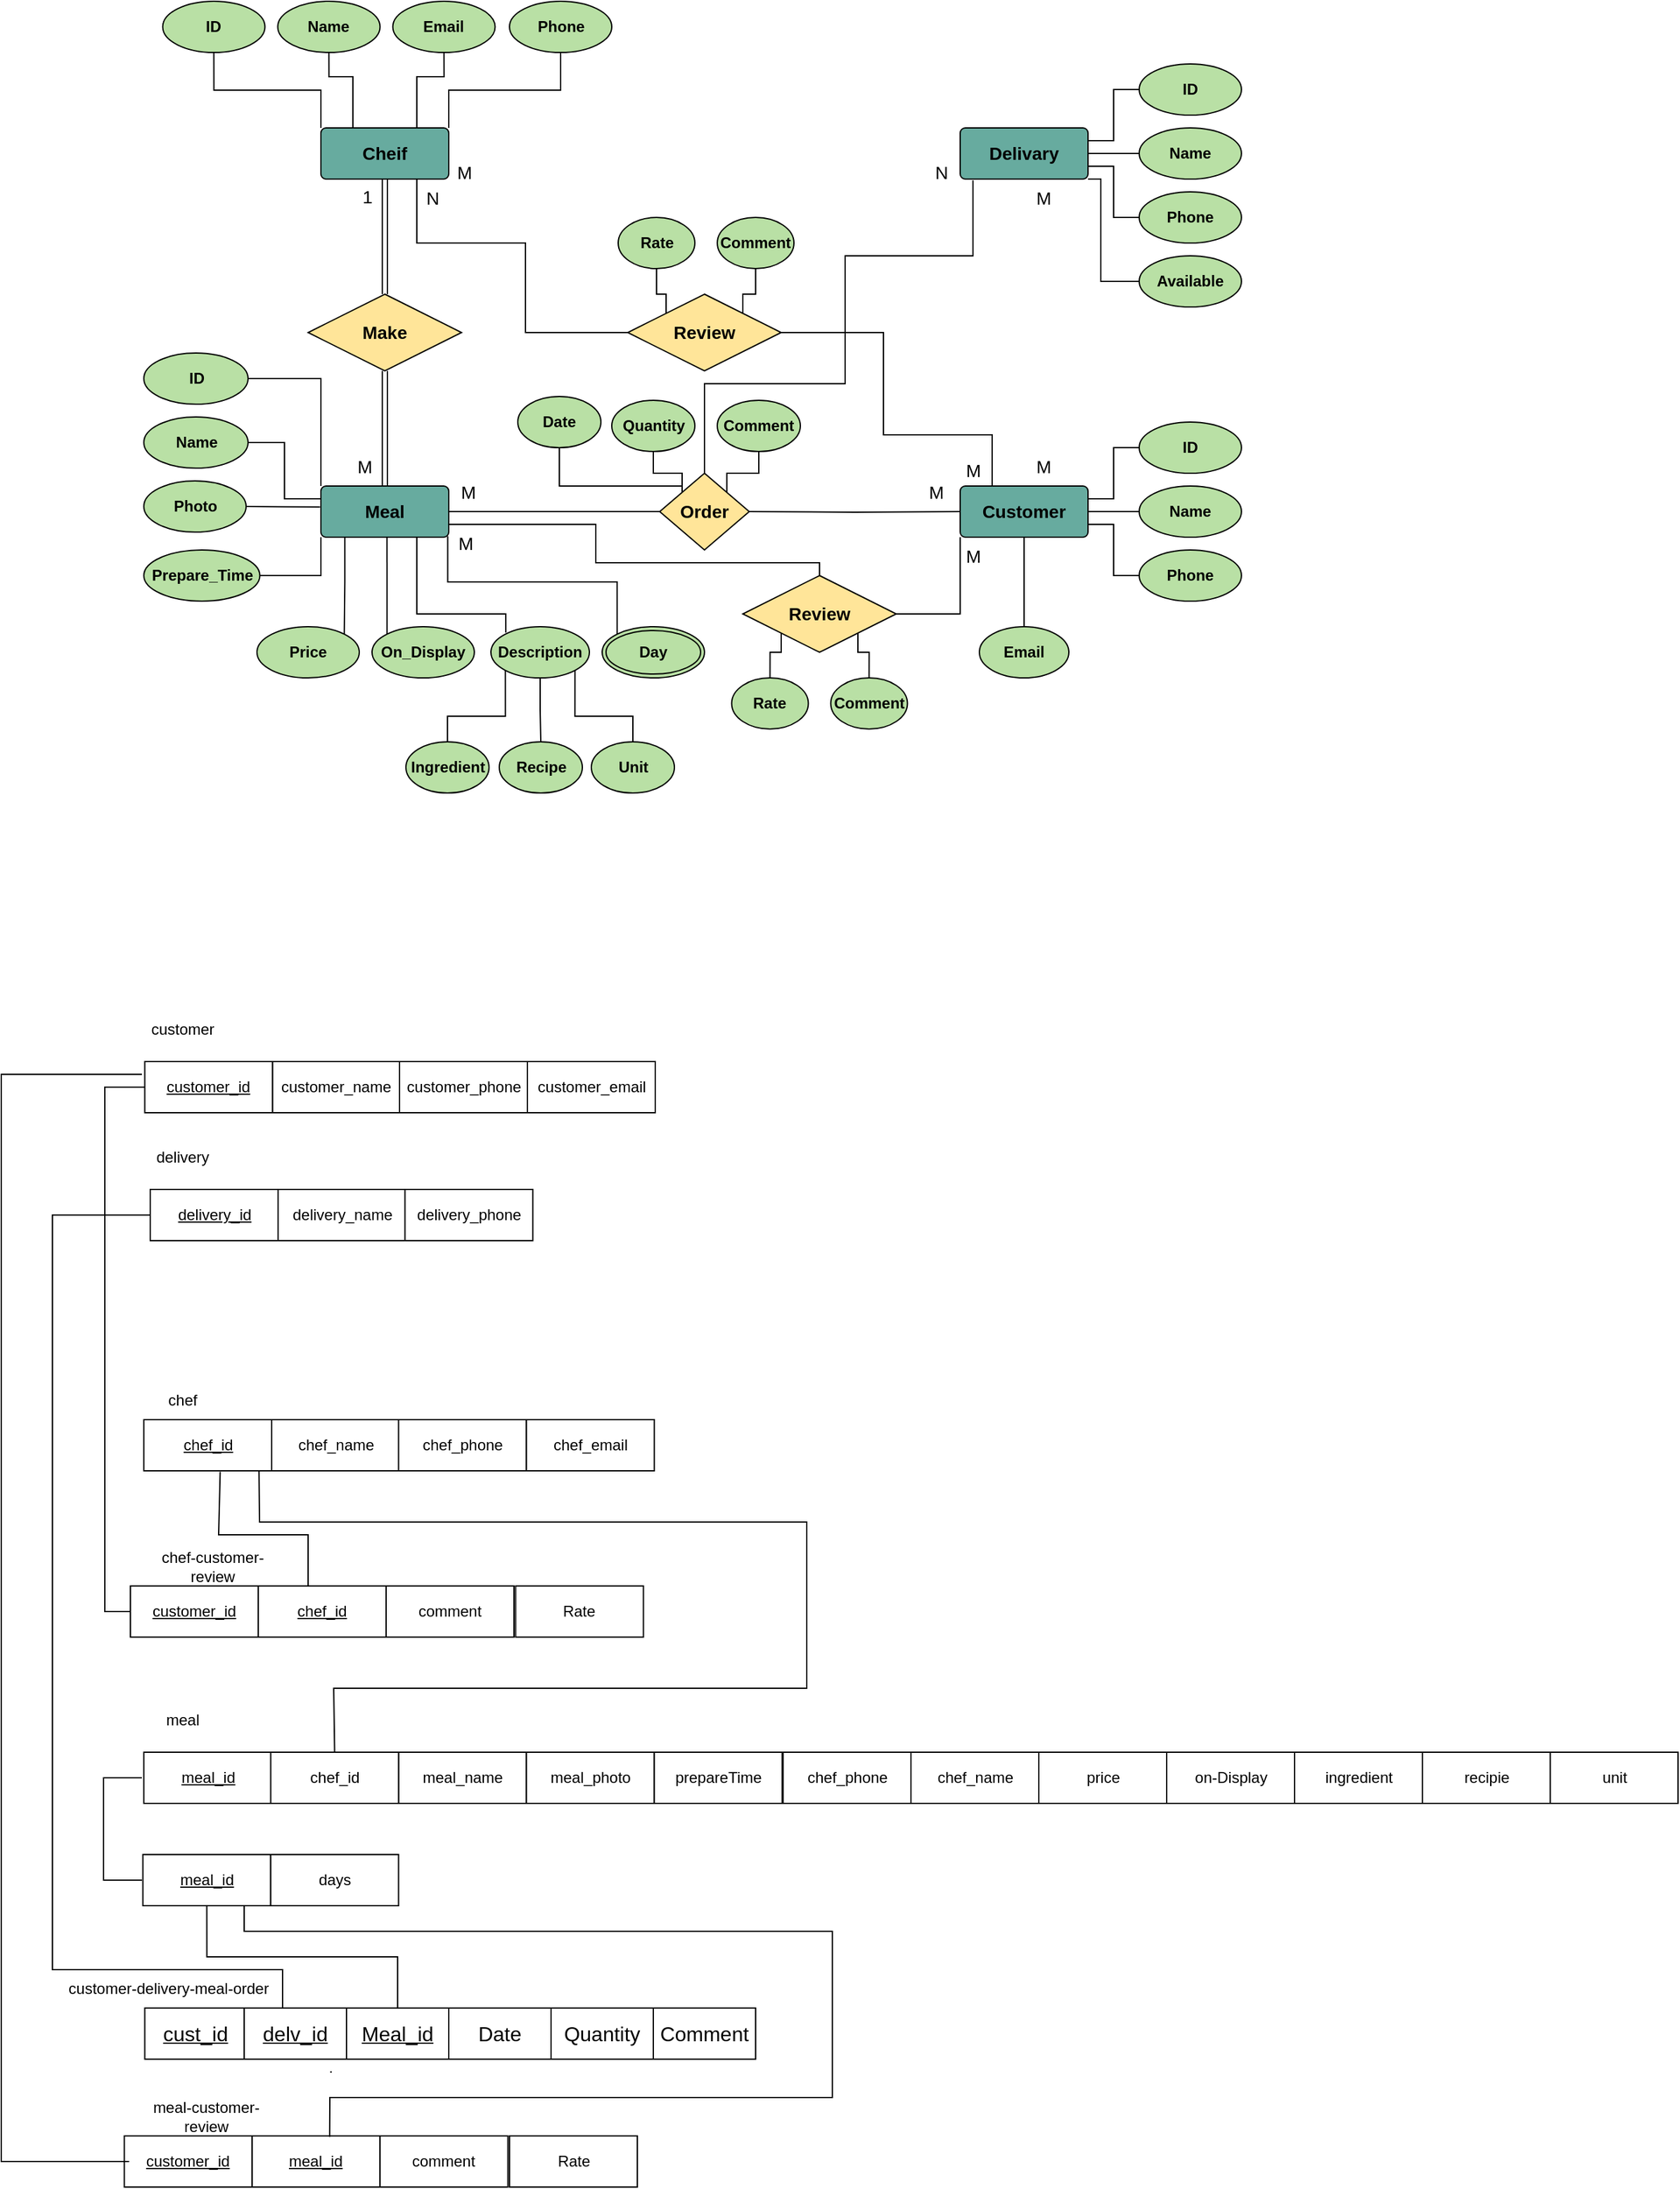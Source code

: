 <mxfile version="26.2.2">
  <diagram id="R2lEEEUBdFMjLlhIrx00" name="Page-1">
    <mxGraphModel dx="1709" dy="660" grid="1" gridSize="10" guides="1" tooltips="1" connect="1" arrows="1" fold="1" page="0" pageScale="1" pageWidth="850" pageHeight="1100" math="0" shadow="0" extFonts="Permanent Marker^https://fonts.googleapis.com/css?family=Permanent+Marker">
      <root>
        <mxCell id="0" />
        <mxCell id="1" parent="0" />
        <mxCell id="Lpeci8m2jpbfjFyEtbMd-5" style="edgeStyle=orthogonalEdgeStyle;rounded=0;orthogonalLoop=1;jettySize=auto;html=1;entryX=0.5;entryY=0;entryDx=0;entryDy=0;endArrow=none;startFill=0;shape=link;" parent="1" source="Lpeci8m2jpbfjFyEtbMd-7" target="Lpeci8m2jpbfjFyEtbMd-26" edge="1">
          <mxGeometry relative="1" as="geometry" />
        </mxCell>
        <mxCell id="Lpeci8m2jpbfjFyEtbMd-109" style="edgeStyle=orthogonalEdgeStyle;rounded=0;orthogonalLoop=1;jettySize=auto;html=1;exitX=0;exitY=0;exitDx=0;exitDy=0;entryX=0.5;entryY=1;entryDx=0;entryDy=0;endArrow=none;startFill=0;" parent="1" source="Lpeci8m2jpbfjFyEtbMd-7" target="Lpeci8m2jpbfjFyEtbMd-8" edge="1">
          <mxGeometry relative="1" as="geometry" />
        </mxCell>
        <mxCell id="Lpeci8m2jpbfjFyEtbMd-110" style="edgeStyle=orthogonalEdgeStyle;rounded=0;orthogonalLoop=1;jettySize=auto;html=1;exitX=0.25;exitY=0;exitDx=0;exitDy=0;entryX=0.5;entryY=1;entryDx=0;entryDy=0;endArrow=none;startFill=0;" parent="1" source="Lpeci8m2jpbfjFyEtbMd-7" target="Lpeci8m2jpbfjFyEtbMd-16" edge="1">
          <mxGeometry relative="1" as="geometry">
            <Array as="points">
              <mxPoint x="-15" y="80" />
              <mxPoint x="-34" y="80" />
            </Array>
          </mxGeometry>
        </mxCell>
        <mxCell id="Lpeci8m2jpbfjFyEtbMd-111" style="edgeStyle=orthogonalEdgeStyle;rounded=0;orthogonalLoop=1;jettySize=auto;html=1;exitX=0.75;exitY=0;exitDx=0;exitDy=0;entryX=0.5;entryY=1;entryDx=0;entryDy=0;endArrow=none;startFill=0;" parent="1" source="Lpeci8m2jpbfjFyEtbMd-7" target="Lpeci8m2jpbfjFyEtbMd-19" edge="1">
          <mxGeometry relative="1" as="geometry">
            <Array as="points">
              <mxPoint x="35" y="80" />
              <mxPoint x="56" y="80" />
            </Array>
          </mxGeometry>
        </mxCell>
        <mxCell id="Lpeci8m2jpbfjFyEtbMd-136" style="edgeStyle=orthogonalEdgeStyle;rounded=0;orthogonalLoop=1;jettySize=auto;html=1;exitX=1;exitY=0;exitDx=0;exitDy=0;entryX=0.5;entryY=1;entryDx=0;entryDy=0;endArrow=none;startFill=0;" parent="1" source="Lpeci8m2jpbfjFyEtbMd-7" target="Lpeci8m2jpbfjFyEtbMd-116" edge="1">
          <mxGeometry relative="1" as="geometry" />
        </mxCell>
        <mxCell id="Lpeci8m2jpbfjFyEtbMd-7" value="&lt;font style=&quot;font-size: 14px;&quot;&gt;&lt;b&gt;Cheif&lt;/b&gt;&lt;/font&gt;" style="rounded=1;arcSize=10;whiteSpace=wrap;html=1;align=center;fillColor=#67AB9F;" parent="1" vertex="1">
          <mxGeometry x="-40" y="120" width="100" height="40" as="geometry" />
        </mxCell>
        <mxCell id="Lpeci8m2jpbfjFyEtbMd-8" value="&lt;b&gt;ID&lt;/b&gt;" style="ellipse;whiteSpace=wrap;html=1;align=center;fillColor=#B9E0A5;" parent="1" vertex="1">
          <mxGeometry x="-163.75" y="21" width="80" height="40" as="geometry" />
        </mxCell>
        <mxCell id="Lpeci8m2jpbfjFyEtbMd-11" style="edgeStyle=orthogonalEdgeStyle;rounded=0;orthogonalLoop=1;jettySize=auto;html=1;entryX=0;entryY=0.5;entryDx=0;entryDy=0;endArrow=none;startFill=0;" parent="1" source="Lpeci8m2jpbfjFyEtbMd-15" target="Lpeci8m2jpbfjFyEtbMd-18" edge="1">
          <mxGeometry relative="1" as="geometry" />
        </mxCell>
        <mxCell id="Lpeci8m2jpbfjFyEtbMd-12" style="edgeStyle=orthogonalEdgeStyle;rounded=0;orthogonalLoop=1;jettySize=auto;html=1;exitX=1;exitY=0.25;exitDx=0;exitDy=0;entryX=0;entryY=0.5;entryDx=0;entryDy=0;endArrow=none;startFill=0;" parent="1" source="Lpeci8m2jpbfjFyEtbMd-15" target="Lpeci8m2jpbfjFyEtbMd-17" edge="1">
          <mxGeometry relative="1" as="geometry" />
        </mxCell>
        <mxCell id="Lpeci8m2jpbfjFyEtbMd-13" style="edgeStyle=orthogonalEdgeStyle;rounded=0;orthogonalLoop=1;jettySize=auto;html=1;exitX=1;exitY=0.75;exitDx=0;exitDy=0;entryX=0;entryY=0.5;entryDx=0;entryDy=0;endArrow=none;startFill=0;" parent="1" source="Lpeci8m2jpbfjFyEtbMd-15" target="Lpeci8m2jpbfjFyEtbMd-44" edge="1">
          <mxGeometry relative="1" as="geometry" />
        </mxCell>
        <mxCell id="Lpeci8m2jpbfjFyEtbMd-15" value="&lt;font style=&quot;font-size: 14px;&quot;&gt;&lt;b&gt;Delivary&lt;/b&gt;&lt;/font&gt;" style="rounded=1;arcSize=10;whiteSpace=wrap;html=1;align=center;fillColor=#67AB9F;" parent="1" vertex="1">
          <mxGeometry x="460" y="120" width="100" height="40" as="geometry" />
        </mxCell>
        <mxCell id="Lpeci8m2jpbfjFyEtbMd-16" value="&lt;b&gt;Name&lt;/b&gt;" style="ellipse;whiteSpace=wrap;html=1;align=center;fillColor=#B9E0A5;" parent="1" vertex="1">
          <mxGeometry x="-73.75" y="21" width="80" height="40" as="geometry" />
        </mxCell>
        <mxCell id="Lpeci8m2jpbfjFyEtbMd-17" value="&lt;b&gt;ID&lt;/b&gt;" style="ellipse;whiteSpace=wrap;html=1;align=center;fillColor=#B9E0A5;" parent="1" vertex="1">
          <mxGeometry x="600" y="70" width="80" height="40" as="geometry" />
        </mxCell>
        <mxCell id="Lpeci8m2jpbfjFyEtbMd-18" value="&lt;b&gt;Name&lt;/b&gt;" style="ellipse;whiteSpace=wrap;html=1;align=center;fillColor=#B9E0A5;" parent="1" vertex="1">
          <mxGeometry x="600" y="120" width="80" height="40" as="geometry" />
        </mxCell>
        <mxCell id="Lpeci8m2jpbfjFyEtbMd-19" value="&lt;b&gt;Email&lt;/b&gt;" style="ellipse;whiteSpace=wrap;html=1;align=center;fillColor=#B9E0A5;" parent="1" vertex="1">
          <mxGeometry x="16.25" y="21" width="80" height="40" as="geometry" />
        </mxCell>
        <mxCell id="Lpeci8m2jpbfjFyEtbMd-89" style="edgeStyle=orthogonalEdgeStyle;rounded=0;orthogonalLoop=1;jettySize=auto;html=1;exitX=0.187;exitY=1;exitDx=0;exitDy=0;entryX=1;entryY=0;entryDx=0;entryDy=0;exitPerimeter=0;endArrow=none;startFill=0;" parent="1" source="Lpeci8m2jpbfjFyEtbMd-24" target="Lpeci8m2jpbfjFyEtbMd-30" edge="1">
          <mxGeometry relative="1" as="geometry" />
        </mxCell>
        <mxCell id="Lpeci8m2jpbfjFyEtbMd-90" style="edgeStyle=orthogonalEdgeStyle;rounded=0;orthogonalLoop=1;jettySize=auto;html=1;exitX=0.517;exitY=1.007;exitDx=0;exitDy=0;entryX=0;entryY=0;entryDx=0;entryDy=0;endArrow=none;startFill=0;exitPerimeter=0;" parent="1" source="Lpeci8m2jpbfjFyEtbMd-24" target="Lpeci8m2jpbfjFyEtbMd-87" edge="1">
          <mxGeometry relative="1" as="geometry" />
        </mxCell>
        <mxCell id="Lpeci8m2jpbfjFyEtbMd-91" style="edgeStyle=orthogonalEdgeStyle;rounded=0;orthogonalLoop=1;jettySize=auto;html=1;exitX=0.75;exitY=1;exitDx=0;exitDy=0;entryX=0.151;entryY=0.117;entryDx=0;entryDy=0;endArrow=none;startFill=0;entryPerimeter=0;" parent="1" source="Lpeci8m2jpbfjFyEtbMd-24" target="Lpeci8m2jpbfjFyEtbMd-31" edge="1">
          <mxGeometry relative="1" as="geometry">
            <Array as="points">
              <mxPoint x="35" y="500" />
              <mxPoint x="105" y="500" />
            </Array>
          </mxGeometry>
        </mxCell>
        <mxCell id="Lpeci8m2jpbfjFyEtbMd-94" style="edgeStyle=orthogonalEdgeStyle;rounded=0;orthogonalLoop=1;jettySize=auto;html=1;exitX=0.992;exitY=0.98;exitDx=0;exitDy=0;entryX=0;entryY=0;entryDx=0;entryDy=0;endArrow=none;startFill=0;exitPerimeter=0;" parent="1" source="Lpeci8m2jpbfjFyEtbMd-24" target="Lpeci8m2jpbfjFyEtbMd-93" edge="1">
          <mxGeometry relative="1" as="geometry" />
        </mxCell>
        <mxCell id="Lpeci8m2jpbfjFyEtbMd-119" style="edgeStyle=orthogonalEdgeStyle;rounded=0;orthogonalLoop=1;jettySize=auto;html=1;exitX=0;exitY=0;exitDx=0;exitDy=0;entryX=1;entryY=0.5;entryDx=0;entryDy=0;endArrow=none;startFill=0;" parent="1" source="Lpeci8m2jpbfjFyEtbMd-24" target="Lpeci8m2jpbfjFyEtbMd-80" edge="1">
          <mxGeometry relative="1" as="geometry" />
        </mxCell>
        <mxCell id="Lpeci8m2jpbfjFyEtbMd-120" style="edgeStyle=orthogonalEdgeStyle;rounded=0;orthogonalLoop=1;jettySize=auto;html=1;exitX=0;exitY=0.25;exitDx=0;exitDy=0;entryX=1;entryY=0.5;entryDx=0;entryDy=0;endArrow=none;startFill=0;" parent="1" source="Lpeci8m2jpbfjFyEtbMd-24" target="Lpeci8m2jpbfjFyEtbMd-82" edge="1">
          <mxGeometry relative="1" as="geometry" />
        </mxCell>
        <mxCell id="Lpeci8m2jpbfjFyEtbMd-121" style="edgeStyle=orthogonalEdgeStyle;rounded=0;orthogonalLoop=1;jettySize=auto;html=1;entryX=1;entryY=0.5;entryDx=0;entryDy=0;endArrow=none;startFill=0;exitX=-0.007;exitY=0.408;exitDx=0;exitDy=0;exitPerimeter=0;" parent="1" source="Lpeci8m2jpbfjFyEtbMd-24" target="Lpeci8m2jpbfjFyEtbMd-29" edge="1">
          <mxGeometry relative="1" as="geometry" />
        </mxCell>
        <mxCell id="Lpeci8m2jpbfjFyEtbMd-122" style="edgeStyle=orthogonalEdgeStyle;rounded=0;orthogonalLoop=1;jettySize=auto;html=1;exitX=0;exitY=1;exitDx=0;exitDy=0;entryX=1;entryY=0.5;entryDx=0;entryDy=0;endArrow=none;startFill=0;" parent="1" source="Lpeci8m2jpbfjFyEtbMd-24" target="Lpeci8m2jpbfjFyEtbMd-118" edge="1">
          <mxGeometry relative="1" as="geometry" />
        </mxCell>
        <mxCell id="Lpeci8m2jpbfjFyEtbMd-24" value="&lt;font style=&quot;font-size: 14px;&quot;&gt;&lt;b&gt;Meal&lt;/b&gt;&lt;/font&gt;" style="rounded=1;arcSize=10;whiteSpace=wrap;html=1;align=center;fillColor=#67AB9F;" parent="1" vertex="1">
          <mxGeometry x="-40" y="400" width="100" height="40" as="geometry" />
        </mxCell>
        <mxCell id="Lpeci8m2jpbfjFyEtbMd-25" style="edgeStyle=orthogonalEdgeStyle;rounded=0;orthogonalLoop=1;jettySize=auto;html=1;entryX=0.5;entryY=0;entryDx=0;entryDy=0;endArrow=none;startFill=0;shape=link;" parent="1" source="Lpeci8m2jpbfjFyEtbMd-26" target="Lpeci8m2jpbfjFyEtbMd-24" edge="1">
          <mxGeometry relative="1" as="geometry" />
        </mxCell>
        <mxCell id="Lpeci8m2jpbfjFyEtbMd-26" value="&lt;b&gt;&lt;font style=&quot;font-size: 14px;&quot;&gt;Make&lt;/font&gt;&lt;/b&gt;" style="shape=rhombus;perimeter=rhombusPerimeter;whiteSpace=wrap;html=1;align=center;fillColor=#FFE599;" parent="1" vertex="1">
          <mxGeometry x="-50" y="250" width="120" height="60" as="geometry" />
        </mxCell>
        <mxCell id="Lpeci8m2jpbfjFyEtbMd-29" value="&lt;font style=&quot;font-size: 12px;&quot;&gt;&lt;b style=&quot;&quot;&gt;Photo&lt;/b&gt;&lt;/font&gt;" style="ellipse;whiteSpace=wrap;html=1;align=center;fillColor=#B9E0A5;" parent="1" vertex="1">
          <mxGeometry x="-178.5" y="396" width="80" height="40" as="geometry" />
        </mxCell>
        <mxCell id="Lpeci8m2jpbfjFyEtbMd-30" value="&lt;font style=&quot;font-size: 12px;&quot;&gt;&lt;b&gt;Price&lt;/b&gt;&lt;/font&gt;" style="ellipse;whiteSpace=wrap;html=1;align=center;fillColor=#B9E0A5;" parent="1" vertex="1">
          <mxGeometry x="-90" y="510" width="80" height="40" as="geometry" />
        </mxCell>
        <mxCell id="Lpeci8m2jpbfjFyEtbMd-102" style="edgeStyle=orthogonalEdgeStyle;rounded=0;orthogonalLoop=1;jettySize=auto;html=1;entryX=0.5;entryY=0;entryDx=0;entryDy=0;endArrow=none;startFill=0;" parent="1" source="Lpeci8m2jpbfjFyEtbMd-31" target="Lpeci8m2jpbfjFyEtbMd-98" edge="1">
          <mxGeometry relative="1" as="geometry" />
        </mxCell>
        <mxCell id="Lpeci8m2jpbfjFyEtbMd-103" style="edgeStyle=orthogonalEdgeStyle;rounded=0;orthogonalLoop=1;jettySize=auto;html=1;exitX=0;exitY=1;exitDx=0;exitDy=0;entryX=0.5;entryY=0;entryDx=0;entryDy=0;endArrow=none;startFill=0;" parent="1" source="Lpeci8m2jpbfjFyEtbMd-31" target="Lpeci8m2jpbfjFyEtbMd-95" edge="1">
          <mxGeometry relative="1" as="geometry">
            <Array as="points">
              <mxPoint x="104" y="580" />
              <mxPoint x="59" y="580" />
            </Array>
          </mxGeometry>
        </mxCell>
        <mxCell id="Lpeci8m2jpbfjFyEtbMd-104" style="edgeStyle=orthogonalEdgeStyle;rounded=0;orthogonalLoop=1;jettySize=auto;html=1;exitX=1;exitY=1;exitDx=0;exitDy=0;entryX=0.5;entryY=0;entryDx=0;entryDy=0;endArrow=none;startFill=0;" parent="1" source="Lpeci8m2jpbfjFyEtbMd-31" target="Lpeci8m2jpbfjFyEtbMd-99" edge="1">
          <mxGeometry relative="1" as="geometry">
            <Array as="points">
              <mxPoint x="159" y="580" />
              <mxPoint x="204" y="580" />
            </Array>
          </mxGeometry>
        </mxCell>
        <mxCell id="Lpeci8m2jpbfjFyEtbMd-31" value="&lt;b&gt;Description&lt;/b&gt;" style="ellipse;whiteSpace=wrap;html=1;align=center;fillColor=#B9E0A5;" parent="1" vertex="1">
          <mxGeometry x="93" y="510" width="77" height="40" as="geometry" />
        </mxCell>
        <mxCell id="Lpeci8m2jpbfjFyEtbMd-44" value="&lt;b&gt;Phone&lt;/b&gt;" style="ellipse;whiteSpace=wrap;html=1;align=center;fillColor=#B9E0A5;" parent="1" vertex="1">
          <mxGeometry x="600" y="170" width="80" height="40" as="geometry" />
        </mxCell>
        <mxCell id="Lpeci8m2jpbfjFyEtbMd-46" style="edgeStyle=orthogonalEdgeStyle;rounded=0;orthogonalLoop=1;jettySize=auto;html=1;exitX=1;exitY=0.25;exitDx=0;exitDy=0;entryX=0;entryY=0.5;entryDx=0;entryDy=0;endArrow=none;startFill=0;" parent="1" source="Lpeci8m2jpbfjFyEtbMd-50" target="Lpeci8m2jpbfjFyEtbMd-51" edge="1">
          <mxGeometry relative="1" as="geometry" />
        </mxCell>
        <mxCell id="Lpeci8m2jpbfjFyEtbMd-47" style="edgeStyle=orthogonalEdgeStyle;rounded=0;orthogonalLoop=1;jettySize=auto;html=1;entryX=0;entryY=0.5;entryDx=0;entryDy=0;endArrow=none;startFill=0;" parent="1" source="Lpeci8m2jpbfjFyEtbMd-50" target="Lpeci8m2jpbfjFyEtbMd-52" edge="1">
          <mxGeometry relative="1" as="geometry" />
        </mxCell>
        <mxCell id="Lpeci8m2jpbfjFyEtbMd-48" style="edgeStyle=orthogonalEdgeStyle;rounded=0;orthogonalLoop=1;jettySize=auto;html=1;exitX=1;exitY=0.75;exitDx=0;exitDy=0;entryX=0;entryY=0.5;entryDx=0;entryDy=0;endArrow=none;startFill=0;" parent="1" source="Lpeci8m2jpbfjFyEtbMd-50" target="Lpeci8m2jpbfjFyEtbMd-53" edge="1">
          <mxGeometry relative="1" as="geometry" />
        </mxCell>
        <mxCell id="Lpeci8m2jpbfjFyEtbMd-49" style="edgeStyle=orthogonalEdgeStyle;rounded=0;orthogonalLoop=1;jettySize=auto;html=1;entryX=1;entryY=0.5;entryDx=0;entryDy=0;endArrow=none;startFill=0;" parent="1" target="Lpeci8m2jpbfjFyEtbMd-55" edge="1">
          <mxGeometry relative="1" as="geometry">
            <mxPoint x="460" y="420" as="sourcePoint" />
          </mxGeometry>
        </mxCell>
        <mxCell id="Lpeci8m2jpbfjFyEtbMd-128" style="edgeStyle=orthogonalEdgeStyle;rounded=0;orthogonalLoop=1;jettySize=auto;html=1;exitX=0.25;exitY=0;exitDx=0;exitDy=0;entryX=1;entryY=0.5;entryDx=0;entryDy=0;endArrow=none;startFill=0;" parent="1" source="Lpeci8m2jpbfjFyEtbMd-50" target="Lpeci8m2jpbfjFyEtbMd-127" edge="1">
          <mxGeometry relative="1" as="geometry">
            <Array as="points">
              <mxPoint x="485" y="360" />
              <mxPoint x="400" y="360" />
              <mxPoint x="400" y="280" />
            </Array>
          </mxGeometry>
        </mxCell>
        <mxCell id="Lpeci8m2jpbfjFyEtbMd-137" style="edgeStyle=orthogonalEdgeStyle;rounded=0;orthogonalLoop=1;jettySize=auto;html=1;endArrow=none;startFill=0;" parent="1" source="Lpeci8m2jpbfjFyEtbMd-50" target="Lpeci8m2jpbfjFyEtbMd-123" edge="1">
          <mxGeometry relative="1" as="geometry" />
        </mxCell>
        <mxCell id="Lpeci8m2jpbfjFyEtbMd-139" style="edgeStyle=orthogonalEdgeStyle;rounded=0;orthogonalLoop=1;jettySize=auto;html=1;exitX=0;exitY=1;exitDx=0;exitDy=0;entryX=1;entryY=0.5;entryDx=0;entryDy=0;endArrow=none;startFill=0;" parent="1" source="Lpeci8m2jpbfjFyEtbMd-50" target="Lpeci8m2jpbfjFyEtbMd-138" edge="1">
          <mxGeometry relative="1" as="geometry" />
        </mxCell>
        <mxCell id="Lpeci8m2jpbfjFyEtbMd-50" value="&lt;span style=&quot;font-size: 14px;&quot;&gt;&lt;b&gt;Customer&lt;/b&gt;&lt;/span&gt;" style="rounded=1;arcSize=10;whiteSpace=wrap;html=1;align=center;fillColor=#67AB9F;" parent="1" vertex="1">
          <mxGeometry x="460" y="400" width="100" height="40" as="geometry" />
        </mxCell>
        <mxCell id="Lpeci8m2jpbfjFyEtbMd-51" value="&lt;b&gt;ID&lt;/b&gt;" style="ellipse;whiteSpace=wrap;html=1;align=center;fillColor=#B9E0A5;" parent="1" vertex="1">
          <mxGeometry x="600" y="350" width="80" height="40" as="geometry" />
        </mxCell>
        <mxCell id="Lpeci8m2jpbfjFyEtbMd-52" value="&lt;b&gt;Name&lt;/b&gt;" style="ellipse;whiteSpace=wrap;html=1;align=center;fillColor=#B9E0A5;" parent="1" vertex="1">
          <mxGeometry x="600" y="400" width="80" height="40" as="geometry" />
        </mxCell>
        <mxCell id="Lpeci8m2jpbfjFyEtbMd-53" value="&lt;b&gt;Phone&lt;/b&gt;" style="ellipse;whiteSpace=wrap;html=1;align=center;fillColor=#B9E0A5;" parent="1" vertex="1">
          <mxGeometry x="600" y="450" width="80" height="40" as="geometry" />
        </mxCell>
        <mxCell id="Lpeci8m2jpbfjFyEtbMd-54" style="edgeStyle=orthogonalEdgeStyle;rounded=0;orthogonalLoop=1;jettySize=auto;html=1;endArrow=none;startFill=0;" parent="1" source="Lpeci8m2jpbfjFyEtbMd-55" edge="1">
          <mxGeometry relative="1" as="geometry">
            <mxPoint x="60" y="420" as="targetPoint" />
          </mxGeometry>
        </mxCell>
        <mxCell id="Lpeci8m2jpbfjFyEtbMd-114" style="edgeStyle=orthogonalEdgeStyle;rounded=0;orthogonalLoop=1;jettySize=auto;html=1;exitX=0;exitY=0;exitDx=0;exitDy=0;entryX=0.5;entryY=1;entryDx=0;entryDy=0;endArrow=none;startFill=0;" parent="1" source="Lpeci8m2jpbfjFyEtbMd-55" target="Lpeci8m2jpbfjFyEtbMd-105" edge="1">
          <mxGeometry relative="1" as="geometry">
            <Array as="points">
              <mxPoint x="243" y="390" />
              <mxPoint x="220" y="390" />
            </Array>
          </mxGeometry>
        </mxCell>
        <mxCell id="Lpeci8m2jpbfjFyEtbMd-115" style="edgeStyle=orthogonalEdgeStyle;rounded=0;orthogonalLoop=1;jettySize=auto;html=1;exitX=1;exitY=0;exitDx=0;exitDy=0;entryX=0.5;entryY=1;entryDx=0;entryDy=0;endArrow=none;startFill=0;" parent="1" source="Lpeci8m2jpbfjFyEtbMd-55" target="Lpeci8m2jpbfjFyEtbMd-113" edge="1">
          <mxGeometry relative="1" as="geometry">
            <Array as="points">
              <mxPoint x="278" y="390" />
              <mxPoint x="303" y="390" />
            </Array>
          </mxGeometry>
        </mxCell>
        <mxCell id="Lpeci8m2jpbfjFyEtbMd-55" value="&lt;b&gt;&lt;font style=&quot;font-size: 14px;&quot;&gt;Order&lt;/font&gt;&lt;/b&gt;" style="shape=rhombus;perimeter=rhombusPerimeter;whiteSpace=wrap;html=1;align=center;fillColor=#FFE599;" parent="1" vertex="1">
          <mxGeometry x="225" y="390" width="70" height="60" as="geometry" />
        </mxCell>
        <mxCell id="Lpeci8m2jpbfjFyEtbMd-59" value="&lt;font style=&quot;font-size: 14px;&quot;&gt;M&lt;/font&gt;" style="text;html=1;align=center;verticalAlign=middle;resizable=0;points=[];autosize=1;strokeColor=none;fillColor=none;" parent="1" vertex="1">
          <mxGeometry x="51.5" y="140" width="40" height="30" as="geometry" />
        </mxCell>
        <mxCell id="Lpeci8m2jpbfjFyEtbMd-60" value="&lt;font style=&quot;font-size: 14px;&quot;&gt;N&lt;/font&gt;" style="text;html=1;align=center;verticalAlign=middle;resizable=0;points=[];autosize=1;strokeColor=none;fillColor=none;" parent="1" vertex="1">
          <mxGeometry x="430" y="140" width="30" height="30" as="geometry" />
        </mxCell>
        <mxCell id="Lpeci8m2jpbfjFyEtbMd-61" value="&lt;font style=&quot;font-size: 14px;&quot;&gt;1&lt;/font&gt;" style="text;html=1;align=center;verticalAlign=middle;resizable=0;points=[];autosize=1;strokeColor=none;fillColor=none;" parent="1" vertex="1">
          <mxGeometry x="-19" y="159" width="30" height="30" as="geometry" />
        </mxCell>
        <mxCell id="Lpeci8m2jpbfjFyEtbMd-62" value="&lt;font style=&quot;font-size: 14px;&quot;&gt;M&lt;/font&gt;" style="text;html=1;align=center;verticalAlign=middle;resizable=0;points=[];autosize=1;strokeColor=none;fillColor=none;" parent="1" vertex="1">
          <mxGeometry x="-26" y="370" width="40" height="30" as="geometry" />
        </mxCell>
        <mxCell id="Lpeci8m2jpbfjFyEtbMd-67" value="&lt;font style=&quot;font-size: 14px;&quot;&gt;M&lt;/font&gt;" style="text;html=1;align=center;verticalAlign=middle;resizable=0;points=[];autosize=1;strokeColor=none;fillColor=none;" parent="1" vertex="1">
          <mxGeometry x="505" y="160" width="40" height="30" as="geometry" />
        </mxCell>
        <mxCell id="Lpeci8m2jpbfjFyEtbMd-72" value="&lt;font style=&quot;font-size: 14px;&quot;&gt;M&lt;/font&gt;" style="text;html=1;align=center;verticalAlign=middle;resizable=0;points=[];autosize=1;strokeColor=none;fillColor=none;" parent="1" vertex="1">
          <mxGeometry x="55" y="390" width="40" height="30" as="geometry" />
        </mxCell>
        <mxCell id="Lpeci8m2jpbfjFyEtbMd-76" value="&lt;font style=&quot;font-size: 14px;&quot;&gt;M&lt;/font&gt;" style="text;html=1;align=center;verticalAlign=middle;resizable=0;points=[];autosize=1;strokeColor=none;fillColor=none;" parent="1" vertex="1">
          <mxGeometry x="505" y="370" width="40" height="30" as="geometry" />
        </mxCell>
        <mxCell id="Lpeci8m2jpbfjFyEtbMd-77" value="&lt;font style=&quot;font-size: 14px;&quot;&gt;M&lt;/font&gt;" style="text;html=1;align=center;verticalAlign=middle;resizable=0;points=[];autosize=1;strokeColor=none;fillColor=none;" parent="1" vertex="1">
          <mxGeometry x="421" y="390" width="40" height="30" as="geometry" />
        </mxCell>
        <mxCell id="Lpeci8m2jpbfjFyEtbMd-80" value="&lt;font style=&quot;font-size: 12px;&quot;&gt;&lt;b style=&quot;&quot;&gt;ID&lt;/b&gt;&lt;/font&gt;" style="ellipse;whiteSpace=wrap;html=1;align=center;fillColor=#B9E0A5;" parent="1" vertex="1">
          <mxGeometry x="-178.5" y="296" width="81.5" height="40" as="geometry" />
        </mxCell>
        <mxCell id="Lpeci8m2jpbfjFyEtbMd-82" value="&lt;font style=&quot;font-size: 12px;&quot;&gt;&lt;b style=&quot;&quot;&gt;Name&lt;/b&gt;&lt;/font&gt;" style="ellipse;whiteSpace=wrap;html=1;align=center;fillColor=#B9E0A5;rotation=0;" parent="1" vertex="1">
          <mxGeometry x="-178.5" y="346" width="81.5" height="40" as="geometry" />
        </mxCell>
        <mxCell id="Lpeci8m2jpbfjFyEtbMd-87" value="&lt;b&gt;On_Display&lt;/b&gt;" style="ellipse;whiteSpace=wrap;html=1;align=center;fillColor=#B9E0A5;" parent="1" vertex="1">
          <mxGeometry y="510" width="80" height="40" as="geometry" />
        </mxCell>
        <mxCell id="Lpeci8m2jpbfjFyEtbMd-93" value="&lt;b&gt;Day&lt;/b&gt;" style="ellipse;shape=doubleEllipse;margin=3;whiteSpace=wrap;html=1;align=center;fillColor=#B9E0A5;" parent="1" vertex="1">
          <mxGeometry x="180" y="510" width="80" height="40" as="geometry" />
        </mxCell>
        <mxCell id="Lpeci8m2jpbfjFyEtbMd-95" value="&lt;b&gt;Ingredient&lt;/b&gt;" style="ellipse;whiteSpace=wrap;html=1;align=center;fillColor=#B9E0A5;" parent="1" vertex="1">
          <mxGeometry x="26.5" y="600" width="65" height="40" as="geometry" />
        </mxCell>
        <mxCell id="Lpeci8m2jpbfjFyEtbMd-98" value="&lt;font style=&quot;font-size: 12px;&quot;&gt;&lt;b&gt;Recipe&lt;/b&gt;&lt;/font&gt;" style="ellipse;whiteSpace=wrap;html=1;align=center;fillColor=#B9E0A5;" parent="1" vertex="1">
          <mxGeometry x="99.5" y="600" width="65" height="40" as="geometry" />
        </mxCell>
        <mxCell id="Lpeci8m2jpbfjFyEtbMd-99" value="&lt;font style=&quot;font-size: 12px;&quot;&gt;&lt;b&gt;Unit&lt;/b&gt;&lt;/font&gt;" style="ellipse;whiteSpace=wrap;html=1;align=center;fillColor=#B9E0A5;" parent="1" vertex="1">
          <mxGeometry x="171.5" y="600" width="65" height="40" as="geometry" />
        </mxCell>
        <mxCell id="Lpeci8m2jpbfjFyEtbMd-105" value="&lt;font style=&quot;font-size: 12px;&quot;&gt;&lt;b&gt;Quantity&lt;/b&gt;&lt;/font&gt;" style="ellipse;whiteSpace=wrap;html=1;align=center;fillColor=#B9E0A5;" parent="1" vertex="1">
          <mxGeometry x="187.5" y="333" width="65" height="40" as="geometry" />
        </mxCell>
        <mxCell id="Lpeci8m2jpbfjFyEtbMd-113" value="&lt;b&gt;Comment&lt;/b&gt;" style="ellipse;whiteSpace=wrap;html=1;align=center;fillColor=#B9E0A5;" parent="1" vertex="1">
          <mxGeometry x="270" y="333" width="65" height="40" as="geometry" />
        </mxCell>
        <mxCell id="Lpeci8m2jpbfjFyEtbMd-116" value="&lt;b&gt;Phone&lt;/b&gt;" style="ellipse;whiteSpace=wrap;html=1;align=center;fillColor=#B9E0A5;" parent="1" vertex="1">
          <mxGeometry x="107.5" y="21" width="80" height="40" as="geometry" />
        </mxCell>
        <mxCell id="Lpeci8m2jpbfjFyEtbMd-118" value="&lt;font style=&quot;font-size: 12px;&quot;&gt;&lt;b style=&quot;&quot;&gt;Prepare_Time&lt;/b&gt;&lt;/font&gt;" style="ellipse;whiteSpace=wrap;html=1;align=center;fillColor=#B9E0A5;" parent="1" vertex="1">
          <mxGeometry x="-178.5" y="450" width="90.75" height="40" as="geometry" />
        </mxCell>
        <mxCell id="Lpeci8m2jpbfjFyEtbMd-123" value="&lt;b&gt;Email&lt;/b&gt;" style="ellipse;whiteSpace=wrap;html=1;align=center;fillColor=#B9E0A5;" parent="1" vertex="1">
          <mxGeometry x="475" y="510" width="70" height="40" as="geometry" />
        </mxCell>
        <mxCell id="Lpeci8m2jpbfjFyEtbMd-125" value="&lt;b&gt;Rate&lt;/b&gt;" style="ellipse;whiteSpace=wrap;html=1;align=center;fillColor=#B9E0A5;" parent="1" vertex="1">
          <mxGeometry x="192.5" y="190" width="60" height="40" as="geometry" />
        </mxCell>
        <mxCell id="Lpeci8m2jpbfjFyEtbMd-126" value="&lt;b&gt;Comment&lt;/b&gt;" style="ellipse;whiteSpace=wrap;html=1;align=center;fillColor=#B9E0A5;" parent="1" vertex="1">
          <mxGeometry x="270" y="190" width="60" height="40" as="geometry" />
        </mxCell>
        <mxCell id="Lpeci8m2jpbfjFyEtbMd-129" style="edgeStyle=orthogonalEdgeStyle;rounded=0;orthogonalLoop=1;jettySize=auto;html=1;exitX=0;exitY=0.5;exitDx=0;exitDy=0;entryX=0.75;entryY=1;entryDx=0;entryDy=0;endArrow=none;startFill=0;" parent="1" source="Lpeci8m2jpbfjFyEtbMd-127" target="Lpeci8m2jpbfjFyEtbMd-7" edge="1">
          <mxGeometry relative="1" as="geometry">
            <Array as="points">
              <mxPoint x="120" y="280" />
              <mxPoint x="120" y="210" />
              <mxPoint x="35" y="210" />
            </Array>
          </mxGeometry>
        </mxCell>
        <mxCell id="Lpeci8m2jpbfjFyEtbMd-134" style="edgeStyle=orthogonalEdgeStyle;rounded=0;orthogonalLoop=1;jettySize=auto;html=1;exitX=0;exitY=0;exitDx=0;exitDy=0;entryX=0.5;entryY=1;entryDx=0;entryDy=0;endArrow=none;startFill=0;" parent="1" source="Lpeci8m2jpbfjFyEtbMd-127" target="Lpeci8m2jpbfjFyEtbMd-125" edge="1">
          <mxGeometry relative="1" as="geometry">
            <Array as="points">
              <mxPoint x="230" y="250" />
              <mxPoint x="223" y="250" />
            </Array>
          </mxGeometry>
        </mxCell>
        <mxCell id="Lpeci8m2jpbfjFyEtbMd-135" style="edgeStyle=orthogonalEdgeStyle;rounded=0;orthogonalLoop=1;jettySize=auto;html=1;exitX=1;exitY=0;exitDx=0;exitDy=0;entryX=0.5;entryY=1;entryDx=0;entryDy=0;endArrow=none;startFill=0;" parent="1" source="Lpeci8m2jpbfjFyEtbMd-127" target="Lpeci8m2jpbfjFyEtbMd-126" edge="1">
          <mxGeometry relative="1" as="geometry">
            <Array as="points">
              <mxPoint x="290" y="250" />
              <mxPoint x="300" y="250" />
            </Array>
          </mxGeometry>
        </mxCell>
        <mxCell id="Lpeci8m2jpbfjFyEtbMd-127" value="&lt;b&gt;&lt;font style=&quot;font-size: 14px;&quot;&gt;Review&lt;/font&gt;&lt;/b&gt;" style="shape=rhombus;perimeter=rhombusPerimeter;whiteSpace=wrap;html=1;align=center;fillColor=#FFE599;" parent="1" vertex="1">
          <mxGeometry x="200" y="250" width="120" height="60" as="geometry" />
        </mxCell>
        <mxCell id="Lpeci8m2jpbfjFyEtbMd-130" value="&lt;font style=&quot;font-size: 14px;&quot;&gt;M&lt;/font&gt;" style="text;html=1;align=center;verticalAlign=middle;resizable=0;points=[];autosize=1;strokeColor=none;fillColor=none;" parent="1" vertex="1">
          <mxGeometry x="450" y="373" width="40" height="30" as="geometry" />
        </mxCell>
        <mxCell id="Lpeci8m2jpbfjFyEtbMd-131" value="&lt;font style=&quot;font-size: 14px;&quot;&gt;N&lt;/font&gt;" style="text;html=1;align=center;verticalAlign=middle;resizable=0;points=[];autosize=1;strokeColor=none;fillColor=none;" parent="1" vertex="1">
          <mxGeometry x="31.5" y="160" width="30" height="30" as="geometry" />
        </mxCell>
        <mxCell id="Lpeci8m2jpbfjFyEtbMd-140" style="edgeStyle=orthogonalEdgeStyle;rounded=0;orthogonalLoop=1;jettySize=auto;html=1;entryX=1;entryY=0.75;entryDx=0;entryDy=0;endArrow=none;startFill=0;" parent="1" source="Lpeci8m2jpbfjFyEtbMd-138" target="Lpeci8m2jpbfjFyEtbMd-24" edge="1">
          <mxGeometry relative="1" as="geometry">
            <Array as="points">
              <mxPoint x="350" y="460" />
              <mxPoint x="175" y="460" />
              <mxPoint x="175" y="430" />
            </Array>
          </mxGeometry>
        </mxCell>
        <mxCell id="Lpeci8m2jpbfjFyEtbMd-145" style="edgeStyle=orthogonalEdgeStyle;rounded=0;orthogonalLoop=1;jettySize=auto;html=1;exitX=0;exitY=1;exitDx=0;exitDy=0;entryX=0.5;entryY=0;entryDx=0;entryDy=0;endArrow=none;startFill=0;" parent="1" source="Lpeci8m2jpbfjFyEtbMd-138" target="Lpeci8m2jpbfjFyEtbMd-143" edge="1">
          <mxGeometry relative="1" as="geometry">
            <Array as="points">
              <mxPoint x="320" y="530" />
              <mxPoint x="311" y="530" />
            </Array>
          </mxGeometry>
        </mxCell>
        <mxCell id="Lpeci8m2jpbfjFyEtbMd-146" style="edgeStyle=orthogonalEdgeStyle;rounded=0;orthogonalLoop=1;jettySize=auto;html=1;exitX=1;exitY=1;exitDx=0;exitDy=0;entryX=0.5;entryY=0;entryDx=0;entryDy=0;endArrow=none;startFill=0;" parent="1" source="Lpeci8m2jpbfjFyEtbMd-138" target="Lpeci8m2jpbfjFyEtbMd-144" edge="1">
          <mxGeometry relative="1" as="geometry">
            <Array as="points">
              <mxPoint x="380" y="530" />
              <mxPoint x="389" y="530" />
            </Array>
          </mxGeometry>
        </mxCell>
        <mxCell id="Lpeci8m2jpbfjFyEtbMd-138" value="&lt;b&gt;&lt;font style=&quot;font-size: 14px;&quot;&gt;Review&lt;/font&gt;&lt;/b&gt;" style="shape=rhombus;perimeter=rhombusPerimeter;whiteSpace=wrap;html=1;align=center;fillColor=#FFE599;" parent="1" vertex="1">
          <mxGeometry x="290" y="470" width="120" height="60" as="geometry" />
        </mxCell>
        <mxCell id="Lpeci8m2jpbfjFyEtbMd-141" value="&lt;font style=&quot;font-size: 14px;&quot;&gt;M&lt;/font&gt;" style="text;html=1;align=center;verticalAlign=middle;resizable=0;points=[];autosize=1;strokeColor=none;fillColor=none;" parent="1" vertex="1">
          <mxGeometry x="450" y="440" width="40" height="30" as="geometry" />
        </mxCell>
        <mxCell id="Lpeci8m2jpbfjFyEtbMd-142" value="&lt;font style=&quot;font-size: 14px;&quot;&gt;M&lt;/font&gt;" style="text;html=1;align=center;verticalAlign=middle;resizable=0;points=[];autosize=1;strokeColor=none;fillColor=none;" parent="1" vertex="1">
          <mxGeometry x="53" y="430" width="40" height="30" as="geometry" />
        </mxCell>
        <mxCell id="Lpeci8m2jpbfjFyEtbMd-143" value="&lt;b&gt;Rate&lt;/b&gt;" style="ellipse;whiteSpace=wrap;html=1;align=center;fillColor=#B9E0A5;" parent="1" vertex="1">
          <mxGeometry x="281.25" y="550" width="60" height="40" as="geometry" />
        </mxCell>
        <mxCell id="Lpeci8m2jpbfjFyEtbMd-144" value="&lt;b&gt;Comment&lt;/b&gt;" style="ellipse;whiteSpace=wrap;html=1;align=center;fillColor=#B9E0A5;" parent="1" vertex="1">
          <mxGeometry x="358.75" y="550" width="60" height="40" as="geometry" />
        </mxCell>
        <mxCell id="-loGKQclSNuUFQDEEm8H-46" style="edgeStyle=orthogonalEdgeStyle;rounded=0;orthogonalLoop=1;jettySize=auto;html=1;exitX=0;exitY=0.5;exitDx=0;exitDy=0;entryX=0;entryY=0.5;entryDx=0;entryDy=0;endArrow=none;startFill=0;" parent="1" source="2jr5WgPvotBs-LLXVToH-2" target="2jr5WgPvotBs-LLXVToH-40" edge="1">
          <mxGeometry relative="1" as="geometry" />
        </mxCell>
        <mxCell id="2jr5WgPvotBs-LLXVToH-2" value="&lt;u&gt;customer_id&lt;/u&gt;" style="whiteSpace=wrap;html=1;align=center;" parent="1" vertex="1">
          <mxGeometry x="-177.75" y="850" width="100" height="40" as="geometry" />
        </mxCell>
        <mxCell id="2jr5WgPvotBs-LLXVToH-3" value="customer_name" style="whiteSpace=wrap;html=1;align=center;" parent="1" vertex="1">
          <mxGeometry x="-77.75" y="850" width="100" height="40" as="geometry" />
        </mxCell>
        <mxCell id="2jr5WgPvotBs-LLXVToH-4" value="customer_phone" style="whiteSpace=wrap;html=1;align=center;" parent="1" vertex="1">
          <mxGeometry x="21.5" y="850" width="100" height="40" as="geometry" />
        </mxCell>
        <mxCell id="2jr5WgPvotBs-LLXVToH-6" value="customer" style="text;html=1;align=center;verticalAlign=middle;whiteSpace=wrap;rounded=0;" parent="1" vertex="1">
          <mxGeometry x="-177.75" y="810" width="60" height="30" as="geometry" />
        </mxCell>
        <mxCell id="2jr5WgPvotBs-LLXVToH-8" value="customer_email" style="whiteSpace=wrap;html=1;align=center;" parent="1" vertex="1">
          <mxGeometry x="121.5" y="850" width="100" height="40" as="geometry" />
        </mxCell>
        <mxCell id="2jr5WgPvotBs-LLXVToH-9" value="delivery" style="text;html=1;align=center;verticalAlign=middle;whiteSpace=wrap;rounded=0;" parent="1" vertex="1">
          <mxGeometry x="-177.75" y="910" width="60" height="30" as="geometry" />
        </mxCell>
        <mxCell id="2jr5WgPvotBs-LLXVToH-10" value="&lt;u&gt;delivery_id&lt;/u&gt;" style="whiteSpace=wrap;html=1;align=center;" parent="1" vertex="1">
          <mxGeometry x="-173.5" y="950" width="100" height="40" as="geometry" />
        </mxCell>
        <mxCell id="2jr5WgPvotBs-LLXVToH-11" value="delivery_name" style="whiteSpace=wrap;html=1;align=center;" parent="1" vertex="1">
          <mxGeometry x="-73.5" y="950" width="100" height="40" as="geometry" />
        </mxCell>
        <mxCell id="2jr5WgPvotBs-LLXVToH-12" value="delivery_phone" style="whiteSpace=wrap;html=1;align=center;" parent="1" vertex="1">
          <mxGeometry x="25.75" y="950" width="100" height="40" as="geometry" />
        </mxCell>
        <mxCell id="2jr5WgPvotBs-LLXVToH-32" value="&lt;u&gt;chef_id&lt;/u&gt;" style="whiteSpace=wrap;html=1;align=center;" parent="1" vertex="1">
          <mxGeometry x="-178.5" y="1130" width="100" height="40" as="geometry" />
        </mxCell>
        <mxCell id="2jr5WgPvotBs-LLXVToH-33" value="chef_name" style="whiteSpace=wrap;html=1;align=center;" parent="1" vertex="1">
          <mxGeometry x="-78.5" y="1130" width="100" height="40" as="geometry" />
        </mxCell>
        <mxCell id="2jr5WgPvotBs-LLXVToH-34" value="chef_phone" style="whiteSpace=wrap;html=1;align=center;" parent="1" vertex="1">
          <mxGeometry x="20.75" y="1130" width="100" height="40" as="geometry" />
        </mxCell>
        <mxCell id="2jr5WgPvotBs-LLXVToH-35" value="chef_email" style="whiteSpace=wrap;html=1;align=center;" parent="1" vertex="1">
          <mxGeometry x="120.75" y="1130" width="100" height="40" as="geometry" />
        </mxCell>
        <mxCell id="2jr5WgPvotBs-LLXVToH-37" value="chef" style="text;html=1;align=center;verticalAlign=middle;whiteSpace=wrap;rounded=0;" parent="1" vertex="1">
          <mxGeometry x="-178.5" y="1100" width="60" height="30" as="geometry" />
        </mxCell>
        <mxCell id="2jr5WgPvotBs-LLXVToH-40" value="&lt;u&gt;customer_id&lt;/u&gt;" style="whiteSpace=wrap;html=1;align=center;" parent="1" vertex="1">
          <mxGeometry x="-189" y="1260" width="100" height="40" as="geometry" />
        </mxCell>
        <mxCell id="2jr5WgPvotBs-LLXVToH-41" value="&lt;u&gt;chef_id&lt;/u&gt;" style="whiteSpace=wrap;html=1;align=center;" parent="1" vertex="1">
          <mxGeometry x="-89" y="1260" width="100" height="40" as="geometry" />
        </mxCell>
        <mxCell id="2jr5WgPvotBs-LLXVToH-42" value="chef-customer-review" style="text;html=1;align=center;verticalAlign=middle;whiteSpace=wrap;rounded=0;" parent="1" vertex="1">
          <mxGeometry x="-180.25" y="1230" width="111.25" height="30" as="geometry" />
        </mxCell>
        <mxCell id="2jr5WgPvotBs-LLXVToH-45" value="&lt;u&gt;meal_id&lt;/u&gt;" style="whiteSpace=wrap;html=1;align=center;" parent="1" vertex="1">
          <mxGeometry x="-178.5" y="1390" width="100" height="40" as="geometry" />
        </mxCell>
        <mxCell id="2jr5WgPvotBs-LLXVToH-46" value="meal_name" style="whiteSpace=wrap;html=1;align=center;" parent="1" vertex="1">
          <mxGeometry x="20.75" y="1390" width="100" height="40" as="geometry" />
        </mxCell>
        <mxCell id="2jr5WgPvotBs-LLXVToH-47" value="meal_photo" style="whiteSpace=wrap;html=1;align=center;" parent="1" vertex="1">
          <mxGeometry x="120.75" y="1390" width="100" height="40" as="geometry" />
        </mxCell>
        <mxCell id="2jr5WgPvotBs-LLXVToH-48" value="meal" style="text;html=1;align=center;verticalAlign=middle;whiteSpace=wrap;rounded=0;" parent="1" vertex="1">
          <mxGeometry x="-178.5" y="1350" width="60" height="30" as="geometry" />
        </mxCell>
        <mxCell id="2jr5WgPvotBs-LLXVToH-49" value="prepareTime" style="whiteSpace=wrap;html=1;align=center;" parent="1" vertex="1">
          <mxGeometry x="220.75" y="1390" width="100" height="40" as="geometry" />
        </mxCell>
        <mxCell id="2jr5WgPvotBs-LLXVToH-50" value="price" style="whiteSpace=wrap;html=1;align=center;" parent="1" vertex="1">
          <mxGeometry x="521.5" y="1390" width="100" height="40" as="geometry" />
        </mxCell>
        <mxCell id="2jr5WgPvotBs-LLXVToH-51" value="on-Display" style="whiteSpace=wrap;html=1;align=center;" parent="1" vertex="1">
          <mxGeometry x="621.5" y="1390" width="100" height="40" as="geometry" />
        </mxCell>
        <mxCell id="2jr5WgPvotBs-LLXVToH-52" value="chef_phone" style="whiteSpace=wrap;html=1;align=center;" parent="1" vertex="1">
          <mxGeometry x="321.5" y="1390" width="100" height="40" as="geometry" />
        </mxCell>
        <mxCell id="2jr5WgPvotBs-LLXVToH-53" value="chef_name" style="whiteSpace=wrap;html=1;align=center;" parent="1" vertex="1">
          <mxGeometry x="421.5" y="1390" width="100" height="40" as="geometry" />
        </mxCell>
        <mxCell id="2jr5WgPvotBs-LLXVToH-55" value="unit" style="whiteSpace=wrap;html=1;align=center;" parent="1" vertex="1">
          <mxGeometry x="921.5" y="1390" width="100" height="40" as="geometry" />
        </mxCell>
        <mxCell id="2jr5WgPvotBs-LLXVToH-57" value="ingredient" style="whiteSpace=wrap;html=1;align=center;" parent="1" vertex="1">
          <mxGeometry x="721.5" y="1390" width="100" height="40" as="geometry" />
        </mxCell>
        <mxCell id="2jr5WgPvotBs-LLXVToH-58" value="recipie" style="whiteSpace=wrap;html=1;align=center;" parent="1" vertex="1">
          <mxGeometry x="821.5" y="1390" width="100" height="40" as="geometry" />
        </mxCell>
        <mxCell id="-loGKQclSNuUFQDEEm8H-44" style="edgeStyle=orthogonalEdgeStyle;rounded=0;orthogonalLoop=1;jettySize=auto;html=1;exitX=0.5;exitY=1;exitDx=0;exitDy=0;entryX=0.5;entryY=0;entryDx=0;entryDy=0;endArrow=none;startFill=0;" parent="1" source="2jr5WgPvotBs-LLXVToH-59" target="-loGKQclSNuUFQDEEm8H-29" edge="1">
          <mxGeometry relative="1" as="geometry" />
        </mxCell>
        <mxCell id="2jr5WgPvotBs-LLXVToH-59" value="&lt;u&gt;meal_id&lt;/u&gt;" style="whiteSpace=wrap;html=1;align=center;" parent="1" vertex="1">
          <mxGeometry x="-179.25" y="1470" width="100" height="40" as="geometry" />
        </mxCell>
        <mxCell id="2jr5WgPvotBs-LLXVToH-60" value="days" style="whiteSpace=wrap;html=1;align=center;" parent="1" vertex="1">
          <mxGeometry x="-79.25" y="1470" width="100" height="40" as="geometry" />
        </mxCell>
        <mxCell id="2jr5WgPvotBs-LLXVToH-62" value="" style="endArrow=none;html=1;rounded=0;" parent="1" edge="1">
          <mxGeometry width="50" height="50" relative="1" as="geometry">
            <mxPoint x="-180" y="1490" as="sourcePoint" />
            <mxPoint x="-180" y="1410" as="targetPoint" />
            <Array as="points">
              <mxPoint x="-180" y="1490" />
              <mxPoint x="-210" y="1490" />
              <mxPoint x="-210" y="1410" />
              <mxPoint x="-180" y="1410" />
            </Array>
          </mxGeometry>
        </mxCell>
        <mxCell id="2jr5WgPvotBs-LLXVToH-63" value="chef_id" style="whiteSpace=wrap;html=1;align=center;" parent="1" vertex="1">
          <mxGeometry x="-79.25" y="1390" width="100" height="40" as="geometry" />
        </mxCell>
        <mxCell id="2jr5WgPvotBs-LLXVToH-65" value="" style="endArrow=none;html=1;rounded=0;entryX=0.597;entryY=1.02;entryDx=0;entryDy=0;entryPerimeter=0;" parent="1" target="2jr5WgPvotBs-LLXVToH-32" edge="1">
          <mxGeometry width="50" height="50" relative="1" as="geometry">
            <mxPoint x="-50" y="1260" as="sourcePoint" />
            <mxPoint x="-56" y="1210" as="targetPoint" />
            <Array as="points">
              <mxPoint x="-50" y="1220" />
              <mxPoint x="-120" y="1220" />
            </Array>
          </mxGeometry>
        </mxCell>
        <mxCell id="2jr5WgPvotBs-LLXVToH-67" value="" style="endArrow=none;html=1;rounded=0;entryX=0.901;entryY=1;entryDx=0;entryDy=0;entryPerimeter=0;exitX=0.5;exitY=0;exitDx=0;exitDy=0;" parent="1" source="2jr5WgPvotBs-LLXVToH-63" target="2jr5WgPvotBs-LLXVToH-32" edge="1">
          <mxGeometry width="50" height="50" relative="1" as="geometry">
            <mxPoint x="20" y="1340" as="sourcePoint" />
            <mxPoint x="-85" y="1160" as="targetPoint" />
            <Array as="points">
              <mxPoint x="-30" y="1340" />
              <mxPoint x="340" y="1340" />
              <mxPoint x="340" y="1210" />
              <mxPoint x="-88" y="1210" />
            </Array>
          </mxGeometry>
        </mxCell>
        <mxCell id="2jr5WgPvotBs-LLXVToH-70" value="" style="endArrow=none;html=1;rounded=0;exitDx=0;exitDy=0;" parent="1" edge="1">
          <mxGeometry width="50" height="50" relative="1" as="geometry">
            <mxPoint x="-32.75" y="1640" as="sourcePoint" />
            <mxPoint x="-31.5" y="1640" as="targetPoint" />
            <Array as="points" />
          </mxGeometry>
        </mxCell>
        <mxCell id="2jr5WgPvotBs-LLXVToH-73" value="" style="endArrow=none;html=1;rounded=0;exitX=0;exitY=0.5;exitDx=0;exitDy=0;" parent="1" edge="1">
          <mxGeometry width="50" height="50" relative="1" as="geometry">
            <mxPoint x="-248" y="860" as="sourcePoint" />
            <mxPoint x="-290" y="1690" as="targetPoint" />
            <Array as="points">
              <mxPoint x="-180" y="860" />
              <mxPoint x="-290" y="860" />
              <mxPoint x="-290" y="1690" />
            </Array>
          </mxGeometry>
        </mxCell>
        <mxCell id="2jr5WgPvotBs-LLXVToH-74" value="&lt;u&gt;customer_id&lt;/u&gt;" style="whiteSpace=wrap;html=1;align=center;" parent="1" vertex="1">
          <mxGeometry x="-193.75" y="1690" width="100" height="40" as="geometry" />
        </mxCell>
        <mxCell id="2jr5WgPvotBs-LLXVToH-75" value="meal-customer-review" style="text;html=1;align=center;verticalAlign=middle;whiteSpace=wrap;rounded=0;" parent="1" vertex="1">
          <mxGeometry x="-185" y="1660" width="111.25" height="30" as="geometry" />
        </mxCell>
        <mxCell id="2jr5WgPvotBs-LLXVToH-76" value="&lt;u&gt;meal_id&lt;/u&gt;" style="whiteSpace=wrap;html=1;align=center;" parent="1" vertex="1">
          <mxGeometry x="-93.75" y="1690" width="100" height="40" as="geometry" />
        </mxCell>
        <mxCell id="2jr5WgPvotBs-LLXVToH-77" value="comment" style="whiteSpace=wrap;html=1;align=center;" parent="1" vertex="1">
          <mxGeometry x="6.25" y="1690" width="100" height="40" as="geometry" />
        </mxCell>
        <mxCell id="2jr5WgPvotBs-LLXVToH-78" value="Rate" style="whiteSpace=wrap;html=1;align=center;" parent="1" vertex="1">
          <mxGeometry x="107.5" y="1690" width="100" height="40" as="geometry" />
        </mxCell>
        <mxCell id="2jr5WgPvotBs-LLXVToH-79" value="comment" style="whiteSpace=wrap;html=1;align=center;" parent="1" vertex="1">
          <mxGeometry x="11" y="1260" width="100" height="40" as="geometry" />
        </mxCell>
        <mxCell id="2jr5WgPvotBs-LLXVToH-80" value="Rate" style="whiteSpace=wrap;html=1;align=center;" parent="1" vertex="1">
          <mxGeometry x="112.25" y="1260" width="100" height="40" as="geometry" />
        </mxCell>
        <mxCell id="2jr5WgPvotBs-LLXVToH-81" value="" style="endArrow=none;html=1;rounded=0;" parent="1" edge="1">
          <mxGeometry width="50" height="50" relative="1" as="geometry">
            <mxPoint x="-290" y="1710" as="sourcePoint" />
            <mxPoint x="-290" y="1610" as="targetPoint" />
            <Array as="points">
              <mxPoint x="-190" y="1710" />
              <mxPoint x="-290" y="1710" />
            </Array>
          </mxGeometry>
        </mxCell>
        <mxCell id="2jr5WgPvotBs-LLXVToH-82" value="" style="endArrow=none;html=1;rounded=0;exitX=0.606;exitY=0.02;exitDx=0;exitDy=0;exitPerimeter=0;" parent="1" source="2jr5WgPvotBs-LLXVToH-76" edge="1">
          <mxGeometry width="50" height="50" relative="1" as="geometry">
            <mxPoint x="-10" y="1610" as="sourcePoint" />
            <mxPoint x="-100" y="1530" as="targetPoint" />
            <Array as="points">
              <mxPoint x="-33" y="1660" />
              <mxPoint x="360" y="1660" />
              <mxPoint x="360" y="1530" />
              <mxPoint x="-100" y="1530" />
              <mxPoint x="-100" y="1510" />
            </Array>
          </mxGeometry>
        </mxCell>
        <mxCell id="-loGKQclSNuUFQDEEm8H-27" value="&lt;font style=&quot;font-size: 16px;&quot;&gt;&lt;u&gt;cust_id&lt;/u&gt;&lt;/font&gt;" style="rounded=0;whiteSpace=wrap;html=1;" parent="1" vertex="1">
          <mxGeometry x="-177.75" y="1590" width="80" height="40" as="geometry" />
        </mxCell>
        <mxCell id="-loGKQclSNuUFQDEEm8H-28" value="&lt;u style=&quot;font-size: 16px;&quot;&gt;delv_id&lt;/u&gt;" style="rounded=0;whiteSpace=wrap;html=1;" parent="1" vertex="1">
          <mxGeometry x="-100" y="1590" width="80" height="40" as="geometry" />
        </mxCell>
        <mxCell id="-loGKQclSNuUFQDEEm8H-43" style="edgeStyle=orthogonalEdgeStyle;rounded=0;orthogonalLoop=1;jettySize=auto;html=1;exitX=0.5;exitY=0;exitDx=0;exitDy=0;entryX=0;entryY=0.5;entryDx=0;entryDy=0;endArrow=none;startFill=0;" parent="1" source="-loGKQclSNuUFQDEEm8H-29" target="2jr5WgPvotBs-LLXVToH-10" edge="1">
          <mxGeometry relative="1" as="geometry">
            <mxPoint x="-410" y="1520" as="targetPoint" />
            <Array as="points">
              <mxPoint x="-70" y="1590" />
              <mxPoint x="-70" y="1560" />
              <mxPoint x="-250" y="1560" />
              <mxPoint x="-250" y="970" />
            </Array>
          </mxGeometry>
        </mxCell>
        <mxCell id="-loGKQclSNuUFQDEEm8H-29" value="&lt;span style=&quot;font-size: 16px;&quot;&gt;&lt;u&gt;Meal_id&lt;/u&gt;&lt;/span&gt;" style="rounded=0;whiteSpace=wrap;html=1;" parent="1" vertex="1">
          <mxGeometry x="-20" y="1590" width="80" height="40" as="geometry" />
        </mxCell>
        <mxCell id="-loGKQclSNuUFQDEEm8H-32" style="edgeStyle=orthogonalEdgeStyle;rounded=0;orthogonalLoop=1;jettySize=auto;html=1;exitX=0;exitY=0.5;exitDx=0;exitDy=0;entryX=1;entryY=1;entryDx=0;entryDy=0;endArrow=none;startFill=0;" parent="1" source="-loGKQclSNuUFQDEEm8H-30" target="Lpeci8m2jpbfjFyEtbMd-15" edge="1">
          <mxGeometry relative="1" as="geometry">
            <Array as="points">
              <mxPoint x="570" y="240" />
              <mxPoint x="570" y="160" />
            </Array>
          </mxGeometry>
        </mxCell>
        <mxCell id="-loGKQclSNuUFQDEEm8H-30" value="&lt;b&gt;Available&lt;/b&gt;" style="ellipse;whiteSpace=wrap;html=1;align=center;fillColor=#B9E0A5;" parent="1" vertex="1">
          <mxGeometry x="600" y="220" width="80" height="40" as="geometry" />
        </mxCell>
        <mxCell id="-loGKQclSNuUFQDEEm8H-33" style="edgeStyle=orthogonalEdgeStyle;rounded=0;orthogonalLoop=1;jettySize=auto;html=1;exitX=0.5;exitY=0;exitDx=0;exitDy=0;entryX=0.1;entryY=1.025;entryDx=0;entryDy=0;entryPerimeter=0;endArrow=none;startFill=0;" parent="1" source="Lpeci8m2jpbfjFyEtbMd-55" target="Lpeci8m2jpbfjFyEtbMd-15" edge="1">
          <mxGeometry relative="1" as="geometry">
            <Array as="points">
              <mxPoint x="260" y="320" />
              <mxPoint x="370" y="320" />
              <mxPoint x="370" y="220" />
              <mxPoint x="470" y="220" />
            </Array>
          </mxGeometry>
        </mxCell>
        <mxCell id="-loGKQclSNuUFQDEEm8H-35" style="edgeStyle=orthogonalEdgeStyle;rounded=0;orthogonalLoop=1;jettySize=auto;html=1;exitX=0.5;exitY=1;exitDx=0;exitDy=0;entryX=0;entryY=0;entryDx=0;entryDy=0;endArrow=none;startFill=0;" parent="1" source="-loGKQclSNuUFQDEEm8H-34" target="Lpeci8m2jpbfjFyEtbMd-55" edge="1">
          <mxGeometry relative="1" as="geometry">
            <Array as="points">
              <mxPoint x="147" y="400" />
              <mxPoint x="243" y="400" />
            </Array>
          </mxGeometry>
        </mxCell>
        <mxCell id="-loGKQclSNuUFQDEEm8H-34" value="&lt;font style=&quot;font-size: 12px;&quot;&gt;&lt;b&gt;Date&lt;/b&gt;&lt;/font&gt;" style="ellipse;whiteSpace=wrap;html=1;align=center;fillColor=#B9E0A5;" parent="1" vertex="1">
          <mxGeometry x="114" y="330" width="65" height="40" as="geometry" />
        </mxCell>
        <mxCell id="-loGKQclSNuUFQDEEm8H-37" value="customer-delivery-meal-order" style="text;strokeColor=none;align=center;fillColor=none;html=1;verticalAlign=middle;whiteSpace=wrap;rounded=0;" parent="1" vertex="1">
          <mxGeometry x="-249" y="1560" width="180" height="30" as="geometry" />
        </mxCell>
        <mxCell id="-loGKQclSNuUFQDEEm8H-38" value="&lt;font style=&quot;font-size: 16px;&quot;&gt;Date&lt;/font&gt;" style="rounded=0;whiteSpace=wrap;html=1;" parent="1" vertex="1">
          <mxGeometry x="60" y="1590" width="80" height="40" as="geometry" />
        </mxCell>
        <mxCell id="-loGKQclSNuUFQDEEm8H-39" value="&lt;font style=&quot;font-size: 16px;&quot;&gt;Quantity&lt;/font&gt;" style="rounded=0;whiteSpace=wrap;html=1;" parent="1" vertex="1">
          <mxGeometry x="140" y="1590" width="80" height="40" as="geometry" />
        </mxCell>
        <mxCell id="-loGKQclSNuUFQDEEm8H-41" value="&lt;font style=&quot;font-size: 16px;&quot;&gt;Comment&lt;/font&gt;" style="rounded=0;whiteSpace=wrap;html=1;" parent="1" vertex="1">
          <mxGeometry x="220" y="1590" width="80" height="40" as="geometry" />
        </mxCell>
      </root>
    </mxGraphModel>
  </diagram>
</mxfile>
